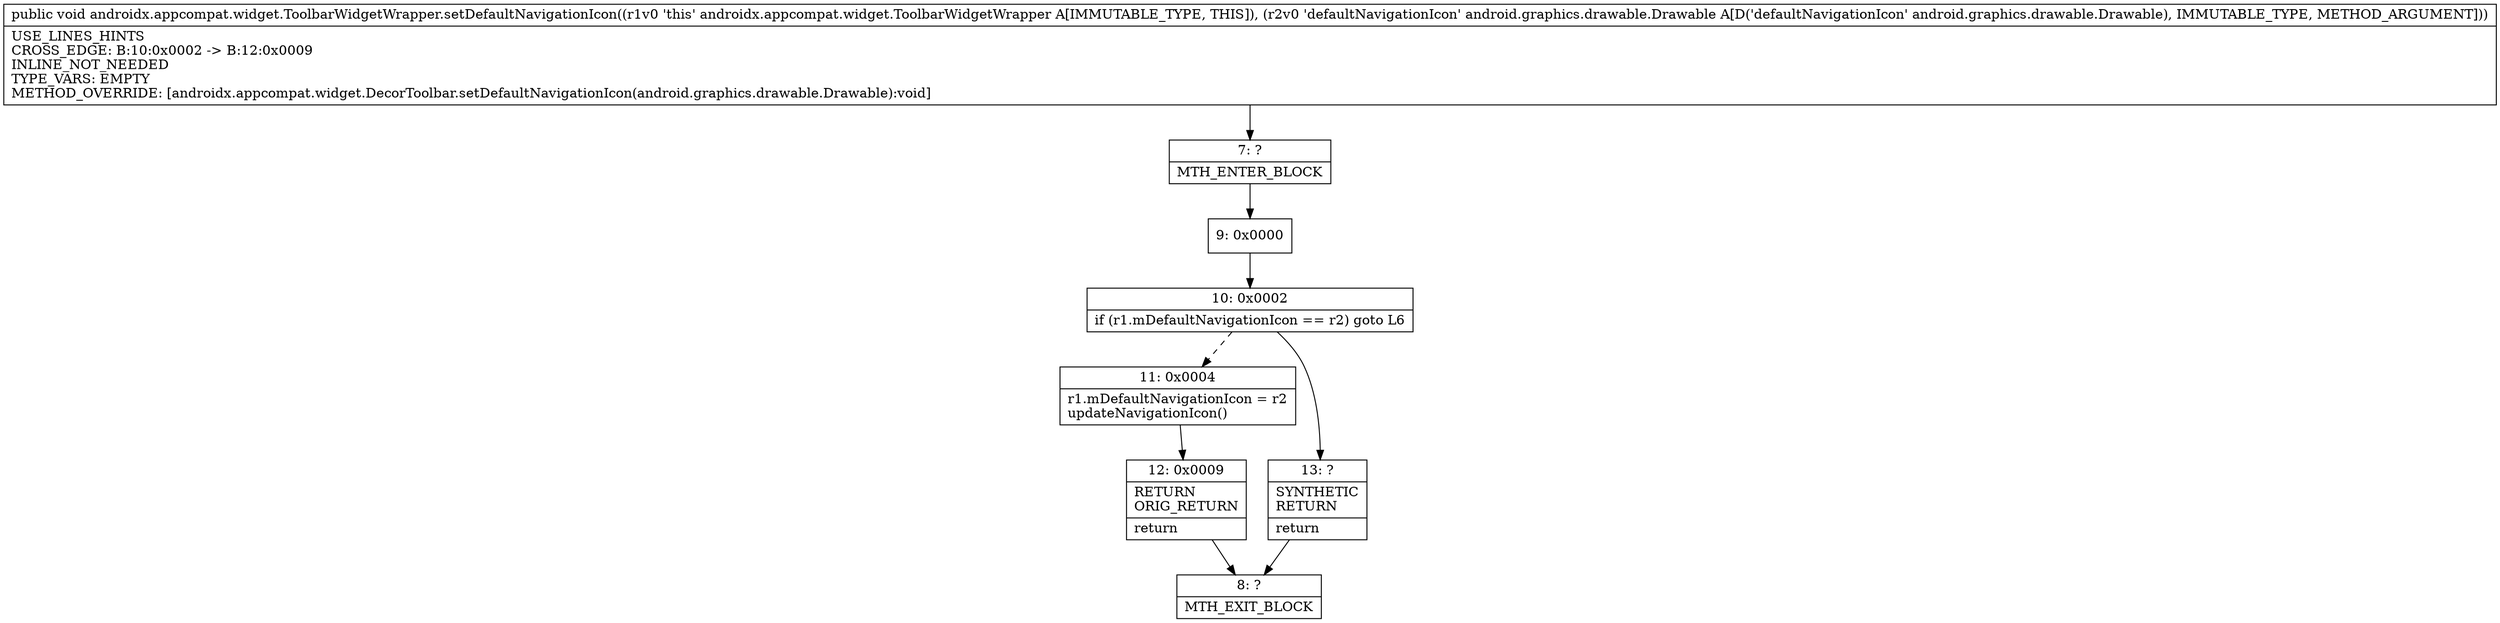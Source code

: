 digraph "CFG forandroidx.appcompat.widget.ToolbarWidgetWrapper.setDefaultNavigationIcon(Landroid\/graphics\/drawable\/Drawable;)V" {
Node_7 [shape=record,label="{7\:\ ?|MTH_ENTER_BLOCK\l}"];
Node_9 [shape=record,label="{9\:\ 0x0000}"];
Node_10 [shape=record,label="{10\:\ 0x0002|if (r1.mDefaultNavigationIcon == r2) goto L6\l}"];
Node_11 [shape=record,label="{11\:\ 0x0004|r1.mDefaultNavigationIcon = r2\lupdateNavigationIcon()\l}"];
Node_12 [shape=record,label="{12\:\ 0x0009|RETURN\lORIG_RETURN\l|return\l}"];
Node_8 [shape=record,label="{8\:\ ?|MTH_EXIT_BLOCK\l}"];
Node_13 [shape=record,label="{13\:\ ?|SYNTHETIC\lRETURN\l|return\l}"];
MethodNode[shape=record,label="{public void androidx.appcompat.widget.ToolbarWidgetWrapper.setDefaultNavigationIcon((r1v0 'this' androidx.appcompat.widget.ToolbarWidgetWrapper A[IMMUTABLE_TYPE, THIS]), (r2v0 'defaultNavigationIcon' android.graphics.drawable.Drawable A[D('defaultNavigationIcon' android.graphics.drawable.Drawable), IMMUTABLE_TYPE, METHOD_ARGUMENT]))  | USE_LINES_HINTS\lCROSS_EDGE: B:10:0x0002 \-\> B:12:0x0009\lINLINE_NOT_NEEDED\lTYPE_VARS: EMPTY\lMETHOD_OVERRIDE: [androidx.appcompat.widget.DecorToolbar.setDefaultNavigationIcon(android.graphics.drawable.Drawable):void]\l}"];
MethodNode -> Node_7;Node_7 -> Node_9;
Node_9 -> Node_10;
Node_10 -> Node_11[style=dashed];
Node_10 -> Node_13;
Node_11 -> Node_12;
Node_12 -> Node_8;
Node_13 -> Node_8;
}

